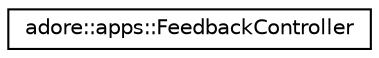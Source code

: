 digraph "Graphical Class Hierarchy"
{
 // LATEX_PDF_SIZE
  edge [fontname="Helvetica",fontsize="10",labelfontname="Helvetica",labelfontsize="10"];
  node [fontname="Helvetica",fontsize="10",shape=record];
  rankdir="LR";
  Node0 [label="adore::apps::FeedbackController",height=0.2,width=0.4,color="black", fillcolor="white", style="filled",URL="$classadore_1_1apps_1_1FeedbackController.html",tooltip=" "];
}
